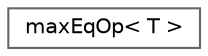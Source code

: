 digraph "Graphical Class Hierarchy"
{
 // LATEX_PDF_SIZE
  bgcolor="transparent";
  edge [fontname=Helvetica,fontsize=10,labelfontname=Helvetica,labelfontsize=10];
  node [fontname=Helvetica,fontsize=10,shape=box,height=0.2,width=0.4];
  rankdir="LR";
  Node0 [id="Node000000",label="maxEqOp\< T \>",height=0.2,width=0.4,color="grey40", fillcolor="white", style="filled",URL="$structFoam_1_1maxEqOp.html",tooltip=" "];
}
